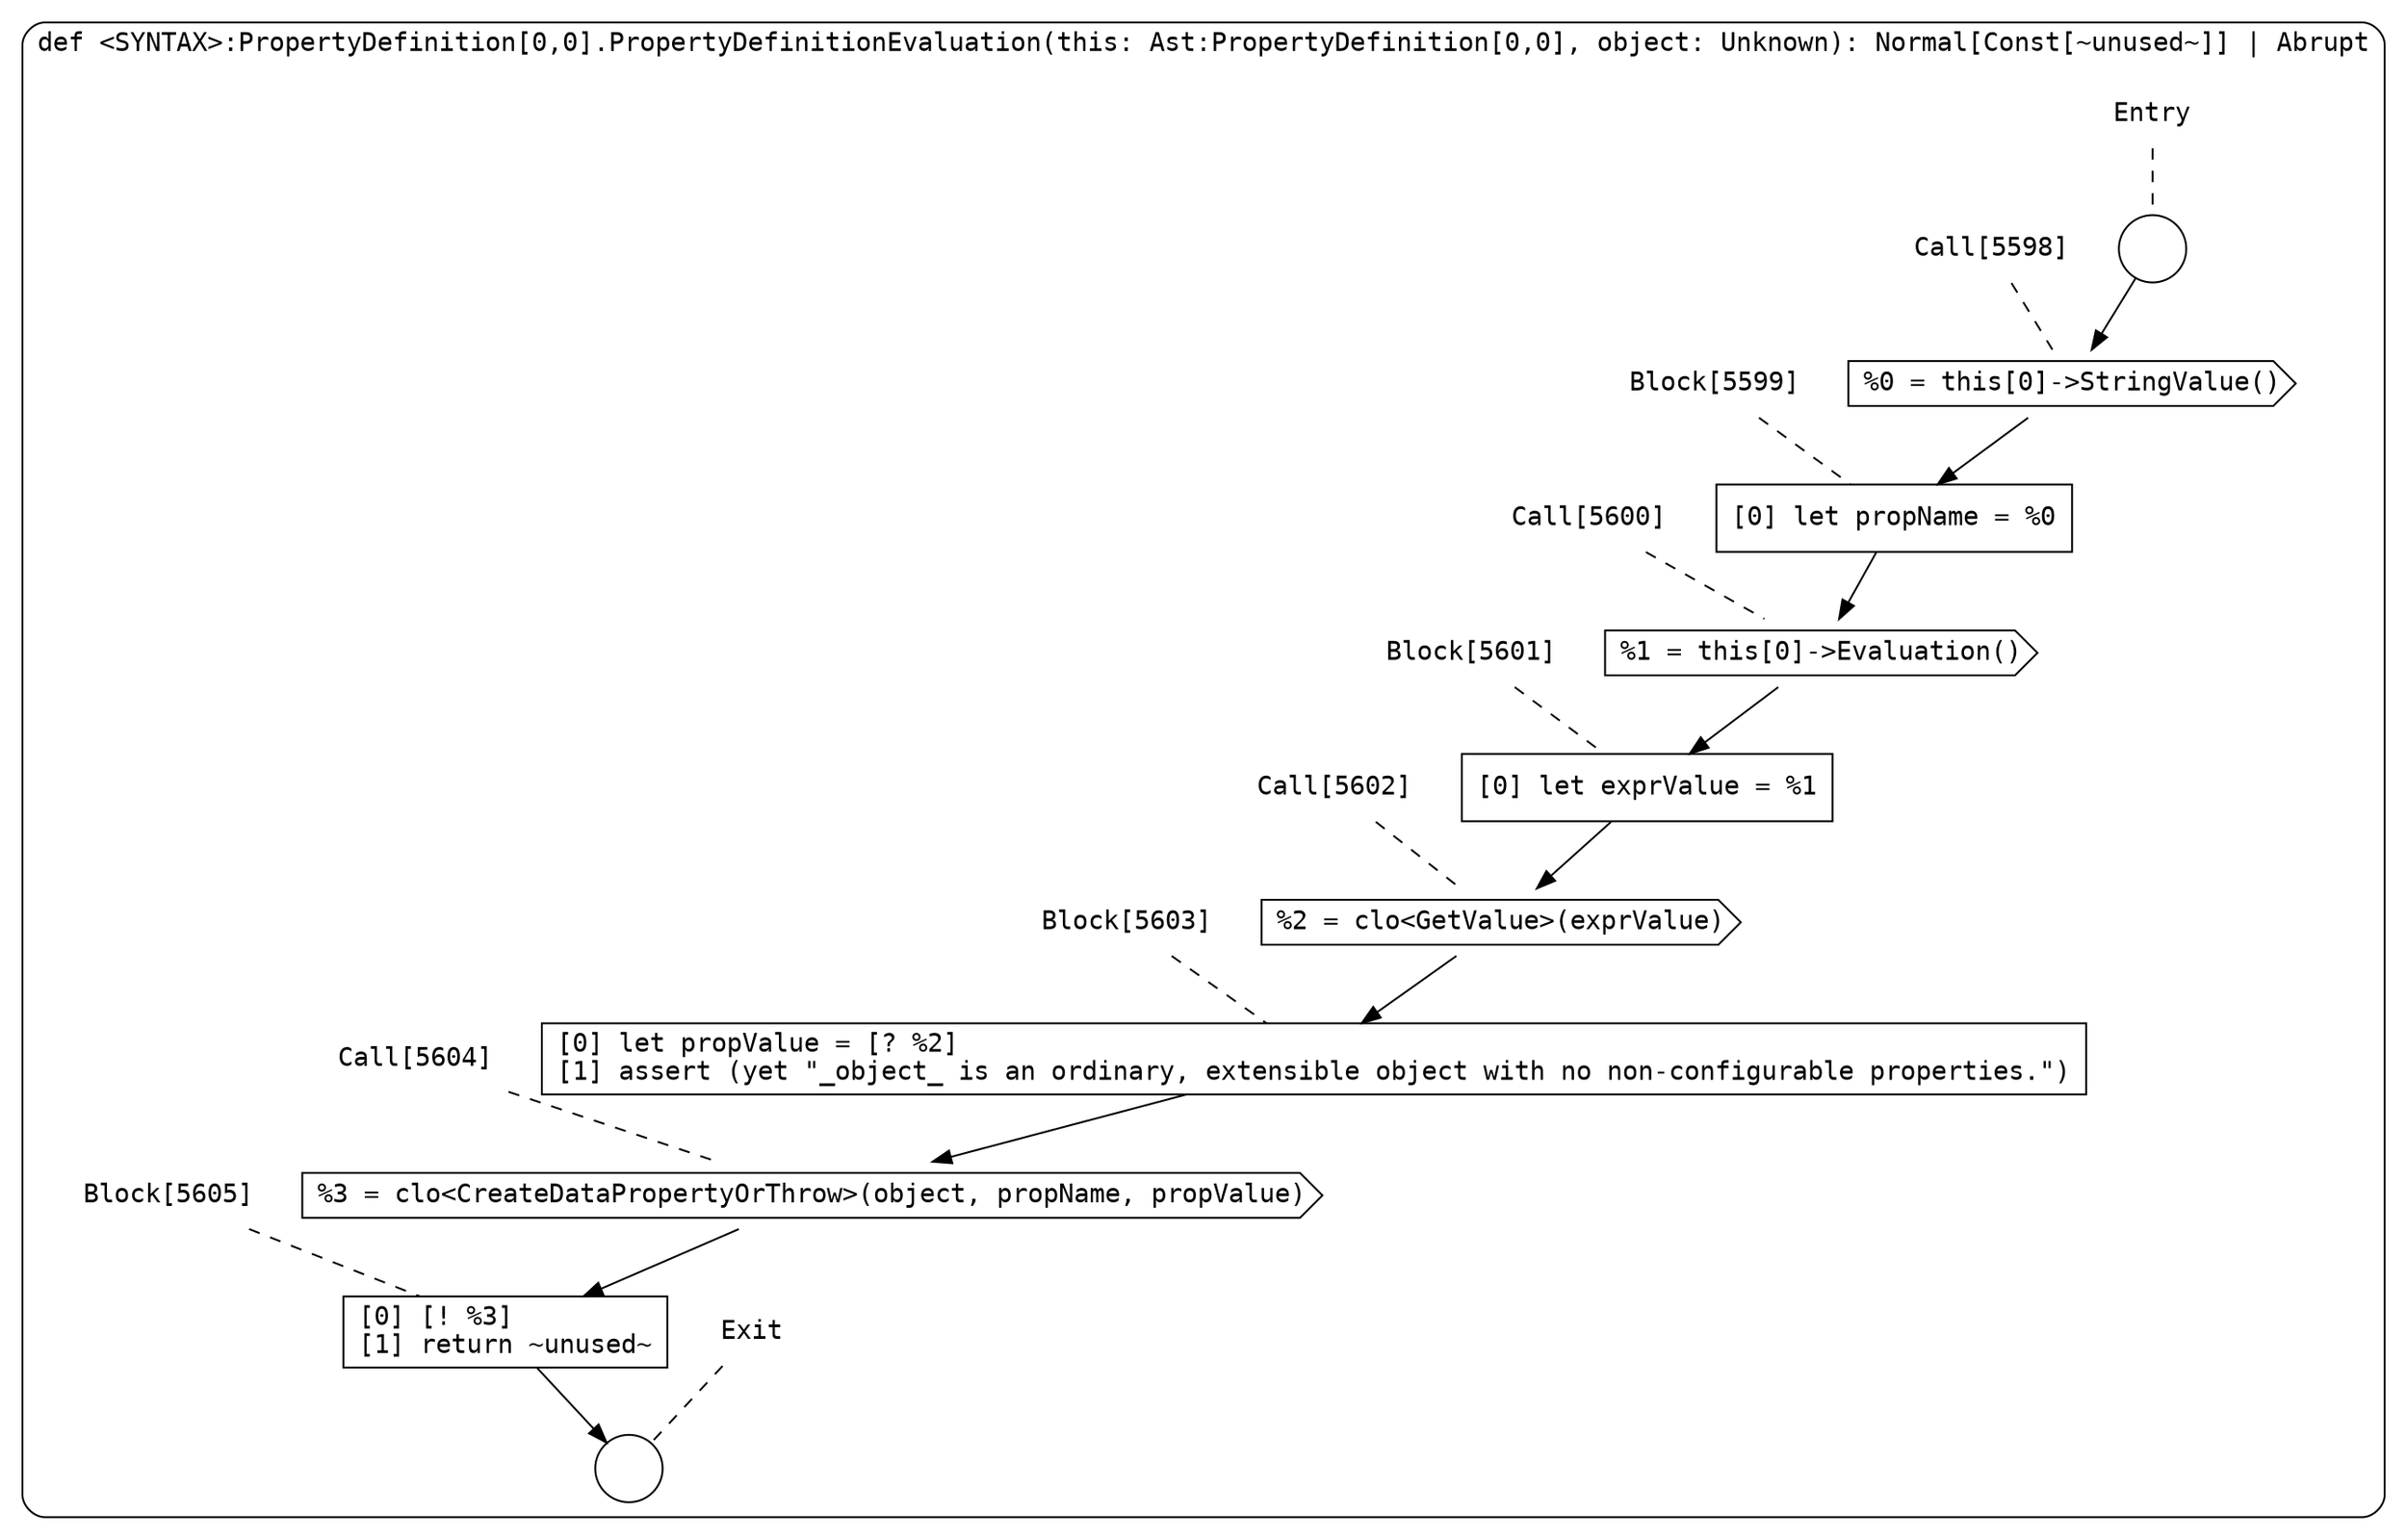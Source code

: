 digraph {
  graph [fontname = "Consolas"]
  node [fontname = "Consolas"]
  edge [fontname = "Consolas"]
  subgraph cluster1234 {
    label = "def <SYNTAX>:PropertyDefinition[0,0].PropertyDefinitionEvaluation(this: Ast:PropertyDefinition[0,0], object: Unknown): Normal[Const[~unused~]] | Abrupt"
    style = rounded
    cluster1234_entry_name [shape=none, label=<<font color="black">Entry</font>>]
    cluster1234_entry_name -> cluster1234_entry [arrowhead=none, color="black", style=dashed]
    cluster1234_entry [shape=circle label=" " color="black" fillcolor="white" style=filled]
    cluster1234_entry -> node5598 [color="black"]
    cluster1234_exit_name [shape=none, label=<<font color="black">Exit</font>>]
    cluster1234_exit_name -> cluster1234_exit [arrowhead=none, color="black", style=dashed]
    cluster1234_exit [shape=circle label=" " color="black" fillcolor="white" style=filled]
    node5598_name [shape=none, label=<<font color="black">Call[5598]</font>>]
    node5598_name -> node5598 [arrowhead=none, color="black", style=dashed]
    node5598 [shape=cds, label=<<font color="black">%0 = this[0]-&gt;StringValue()</font>> color="black" fillcolor="white", style=filled]
    node5598 -> node5599 [color="black"]
    node5599_name [shape=none, label=<<font color="black">Block[5599]</font>>]
    node5599_name -> node5599 [arrowhead=none, color="black", style=dashed]
    node5599 [shape=box, label=<<font color="black">[0] let propName = %0<BR ALIGN="LEFT"/></font>> color="black" fillcolor="white", style=filled]
    node5599 -> node5600 [color="black"]
    node5600_name [shape=none, label=<<font color="black">Call[5600]</font>>]
    node5600_name -> node5600 [arrowhead=none, color="black", style=dashed]
    node5600 [shape=cds, label=<<font color="black">%1 = this[0]-&gt;Evaluation()</font>> color="black" fillcolor="white", style=filled]
    node5600 -> node5601 [color="black"]
    node5601_name [shape=none, label=<<font color="black">Block[5601]</font>>]
    node5601_name -> node5601 [arrowhead=none, color="black", style=dashed]
    node5601 [shape=box, label=<<font color="black">[0] let exprValue = %1<BR ALIGN="LEFT"/></font>> color="black" fillcolor="white", style=filled]
    node5601 -> node5602 [color="black"]
    node5602_name [shape=none, label=<<font color="black">Call[5602]</font>>]
    node5602_name -> node5602 [arrowhead=none, color="black", style=dashed]
    node5602 [shape=cds, label=<<font color="black">%2 = clo&lt;GetValue&gt;(exprValue)</font>> color="black" fillcolor="white", style=filled]
    node5602 -> node5603 [color="black"]
    node5603_name [shape=none, label=<<font color="black">Block[5603]</font>>]
    node5603_name -> node5603 [arrowhead=none, color="black", style=dashed]
    node5603 [shape=box, label=<<font color="black">[0] let propValue = [? %2]<BR ALIGN="LEFT"/>[1] assert (yet &quot;_object_ is an ordinary, extensible object with no non-configurable properties.&quot;)<BR ALIGN="LEFT"/></font>> color="black" fillcolor="white", style=filled]
    node5603 -> node5604 [color="black"]
    node5604_name [shape=none, label=<<font color="black">Call[5604]</font>>]
    node5604_name -> node5604 [arrowhead=none, color="black", style=dashed]
    node5604 [shape=cds, label=<<font color="black">%3 = clo&lt;CreateDataPropertyOrThrow&gt;(object, propName, propValue)</font>> color="black" fillcolor="white", style=filled]
    node5604 -> node5605 [color="black"]
    node5605_name [shape=none, label=<<font color="black">Block[5605]</font>>]
    node5605_name -> node5605 [arrowhead=none, color="black", style=dashed]
    node5605 [shape=box, label=<<font color="black">[0] [! %3]<BR ALIGN="LEFT"/>[1] return ~unused~<BR ALIGN="LEFT"/></font>> color="black" fillcolor="white", style=filled]
    node5605 -> cluster1234_exit [color="black"]
  }
}